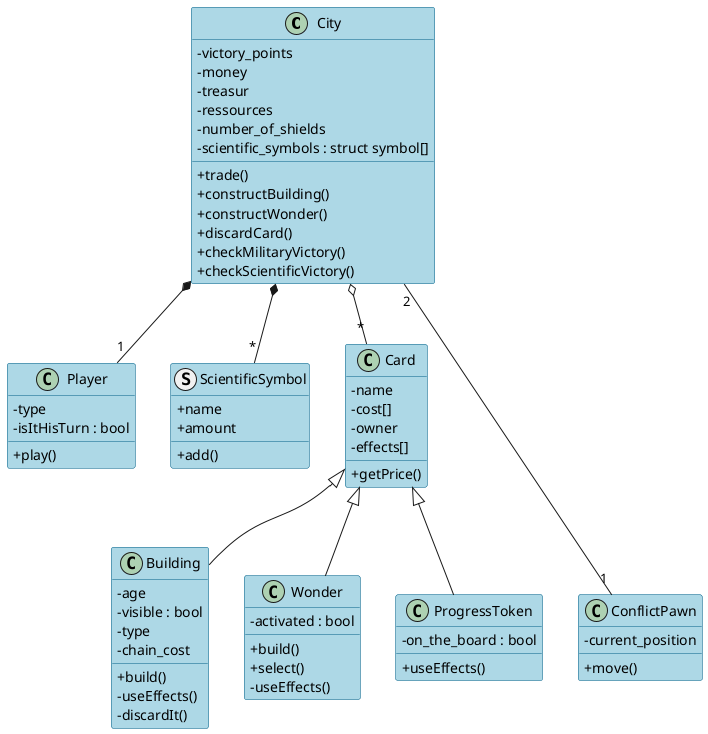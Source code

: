 @startuml
!define MyBackgroundColor #lightblue
!define MyBorderColor #005f87

skinparam class {
  BackgroundColor MyBackgroundColor
  BorderColor MyBorderColor
}
skinparam classAttributeIconSize 0


class City{
  -victory_points
  -money
  -treasur
  -ressources
  -number_of_shields
  -scientific_symbols : struct symbol[]

  +trade()
  +constructBuilding()
  +constructWonder()
  +discardCard()
  +checkMilitaryVictory()
  +checkScientificVictory()
}

class Player{
  -type
  -isItHisTurn : bool
  +play()
}

struct ScientificSymbol{
  +name
  +amount
  
  +add()
}

class Card{
  -name
  -cost[]
  -owner
  -effects[]
  
  +getPrice()
}


class Building{
  -age
  -visible : bool
  -type
  -chain_cost
  
  +build()
  -useEffects()
  -discardIt()
  
  
}

class Wonder{
  -activated : bool
  
  +build()
  +select()
  -useEffects()
}

class ProgressToken{
  -on_the_board : bool
  +useEffects()
}

class ConflictPawn{
  -current_position
  
  +move()
}

Card <|-- Building
Card <|-- Wonder
Card <|-- ProgressToken
City o-- "*" Card
City *-- "*" ScientificSymbol
City *-- "1" Player
City "2" --- "1" ConflictPawn
@enduml
